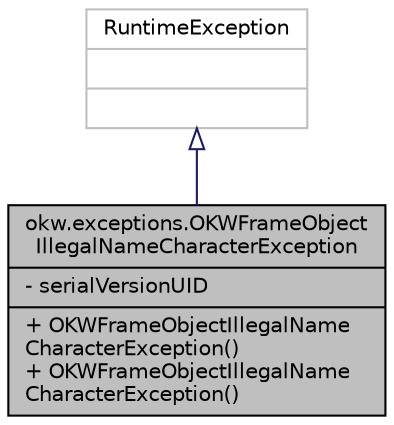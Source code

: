 digraph "okw.exceptions.OKWFrameObjectIllegalNameCharacterException"
{
 // INTERACTIVE_SVG=YES
 // LATEX_PDF_SIZE
  edge [fontname="Helvetica",fontsize="10",labelfontname="Helvetica",labelfontsize="10"];
  node [fontname="Helvetica",fontsize="10",shape=record];
  Node1 [label="{okw.exceptions.OKWFrameObject\lIllegalNameCharacterException\n|- serialVersionUID\l|+ OKWFrameObjectIllegalName\lCharacterException()\l+ OKWFrameObjectIllegalName\lCharacterException()\l}",height=0.2,width=0.4,color="black", fillcolor="grey75", style="filled", fontcolor="black",tooltip="Diese Ausnahme OKWFrameObjectIllegalNameCharacterException wird ausgelöst, wenn nicht erlaubte Zeiche..."];
  Node2 -> Node1 [dir="back",color="midnightblue",fontsize="10",style="solid",arrowtail="onormal",fontname="Helvetica"];
  Node2 [label="{RuntimeException\n||}",height=0.2,width=0.4,color="grey75", fillcolor="white", style="filled",tooltip=" "];
}
